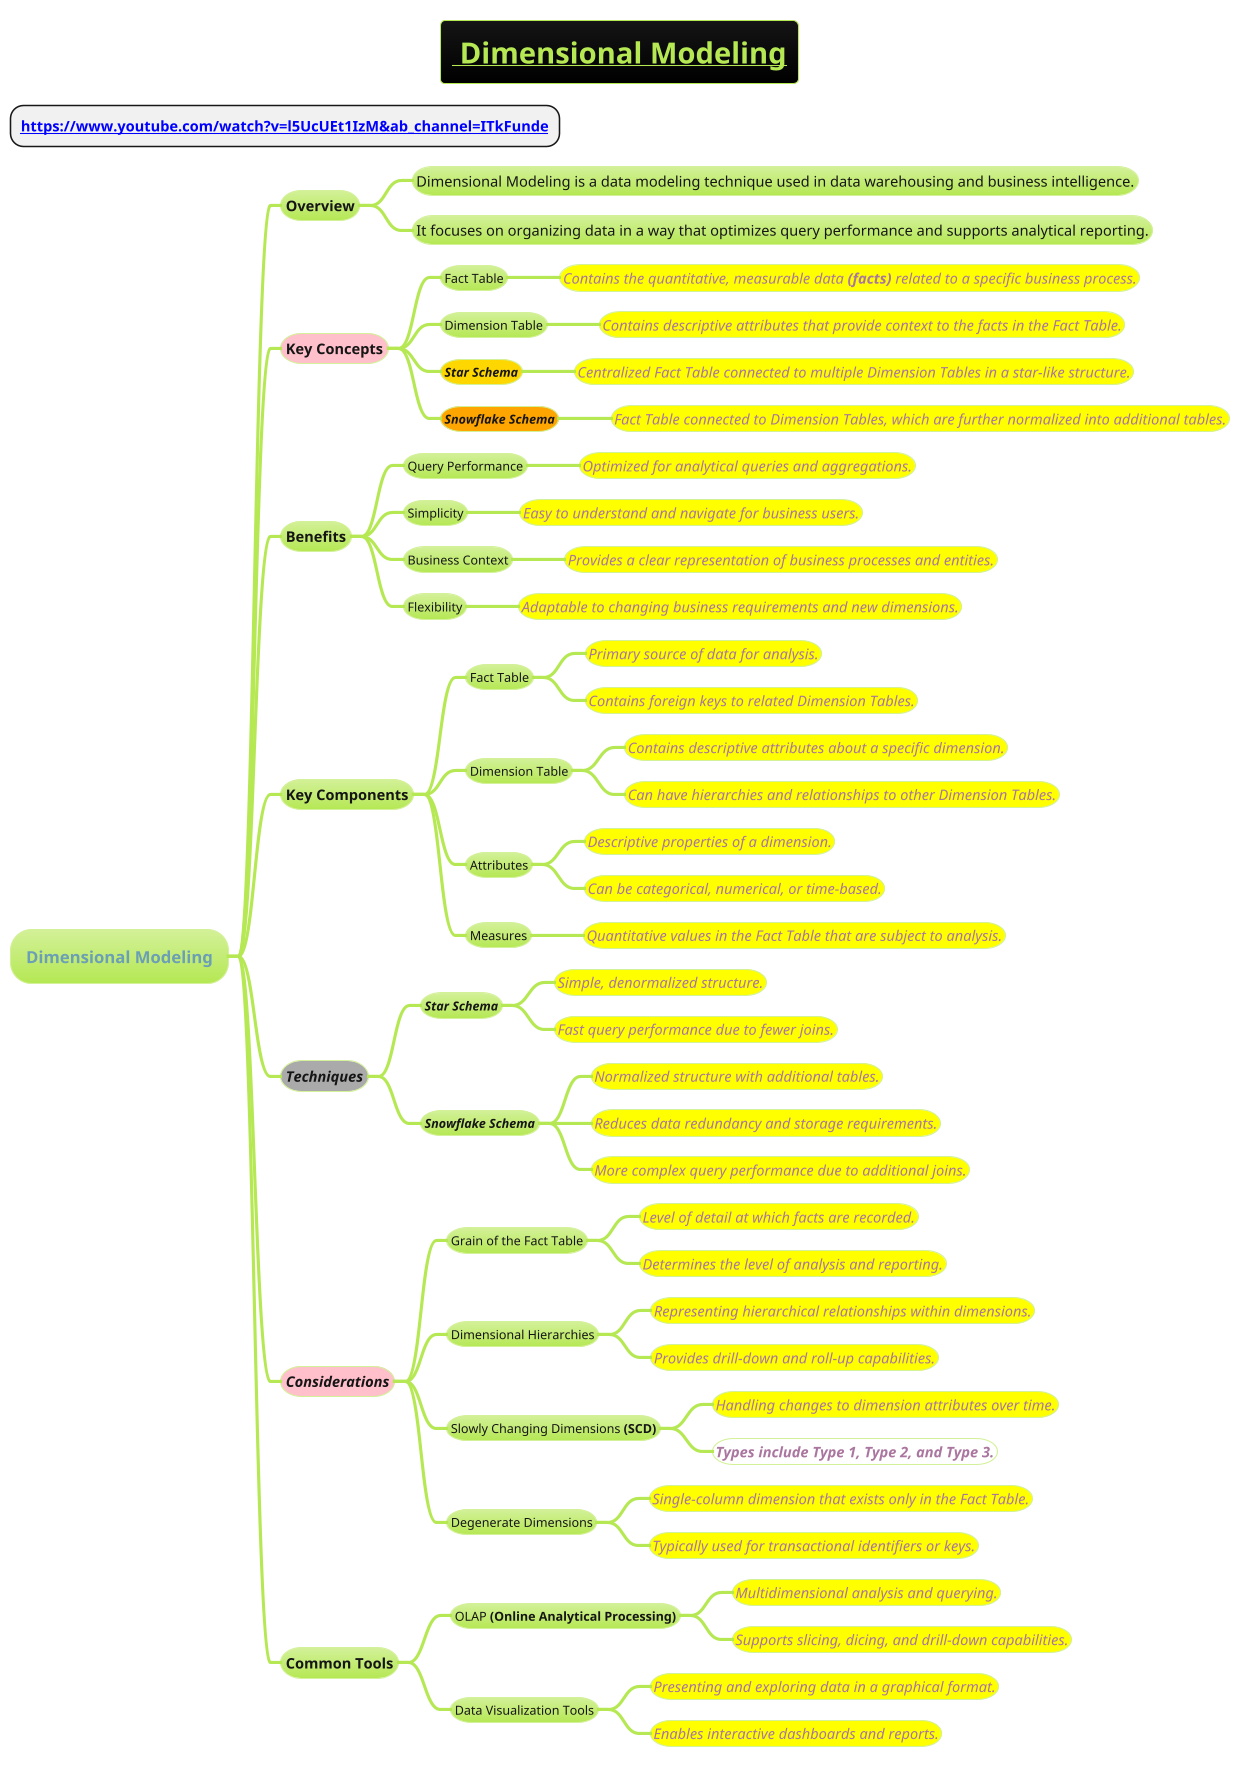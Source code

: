 @startmindmap
title =__ Dimensional Modeling__
* **[[https://www.youtube.com/watch?v=l5UcUEt1IzM&ab_channel=ITkFunde]]**
!theme hacker

* Dimensional Modeling
** Overview
*** <size:14>Dimensional Modeling is a data modeling technique used in data warehousing and business intelligence.
*** <size:14>It focuses on organizing data in a way that optimizes query performance and supports analytical reporting.
**[#pink] **Key Concepts**
*** Fact Table
****[#yellow] ====<size:14>Contains the quantitative, measurable data **(facts)** related to a specific business process.
*** Dimension Table
****[#yellow] ====<size:14>Contains descriptive attributes that provide context to the facts in the Fact Table.
***[#gold] ====**Star Schema**
****[#yellow] ====<size:14>Centralized Fact Table connected to multiple Dimension Tables in a star-like structure.
***[#orange] ====**Snowflake Schema**
****[#yellow] ====<size:14>Fact Table connected to Dimension Tables, which are further normalized into additional tables.
** Benefits
*** Query Performance
****[#yellow] ====<size:14>Optimized for analytical queries and aggregations.
*** Simplicity
****[#yellow] ====<size:14>Easy to understand and navigate for business users.
*** Business Context
****[#yellow] ====<size:14>Provides a clear representation of business processes and entities.
*** Flexibility
****[#yellow] ====<size:14>Adaptable to changing business requirements and new dimensions.
** Key Components
*** Fact Table
****[#yellow] ====<size:14>Primary source of data for analysis.
****[#yellow] ====<size:14>Contains foreign keys to related Dimension Tables.
*** Dimension Table
****[#yellow] ====<size:14>Contains descriptive attributes about a specific dimension.
****[#yellow] ====<size:14>Can have hierarchies and relationships to other Dimension Tables.
*** Attributes
****[#yellow] ====<size:14>Descriptive properties of a dimension.
****[#yellow] ====<size:14>Can be categorical, numerical, or time-based.
*** Measures
****[#yellow] ====<size:14>Quantitative values in the Fact Table that are subject to analysis.
**[#a] ====Techniques
*** ====**Star Schema**
****[#yellow] ====<size:14>Simple, denormalized structure.
****[#yellow] ====<size:14>Fast query performance due to fewer joins.
*** ====**Snowflake Schema**
****[#yellow] ====<size:14>Normalized structure with additional tables.
****[#yellow] ====<size:14>Reduces data redundancy and storage requirements.
****[#yellow] ====<size:14>More complex query performance due to additional joins.
**[#pink] ====Considerations
*** Grain of the Fact Table
****[#yellow] ====<size:14>Level of detail at which facts are recorded.
****[#yellow] ====<size:14>Determines the level of analysis and reporting.
*** Dimensional Hierarchies
****[#yellow] ====<size:14>Representing hierarchical relationships within dimensions.
****[#yellow] ====<size:14>Provides drill-down and roll-up capabilities.
*** Slowly Changing Dimensions **(SCD)**
****[#yellow] ====<size:14>Handling changes to dimension attributes over time.
****[#white] ====<size:14>**Types include Type 1, Type 2, and Type 3.**
*** Degenerate Dimensions
****[#yellow] ====<size:14>Single-column dimension that exists only in the Fact Table.
****[#yellow] ====<size:14>Typically used for transactional identifiers or keys.
** Common Tools
*** OLAP **(Online Analytical Processing)**
****[#yellow] ====<size:14>Multidimensional analysis and querying.
****[#yellow] ====<size:14>Supports slicing, dicing, and drill-down capabilities.
*** Data Visualization Tools
****[#yellow] ====<size:14>Presenting and exploring data in a graphical format.
****[#yellow] ====<size:14>Enables interactive dashboards and reports.
@endmindmap
